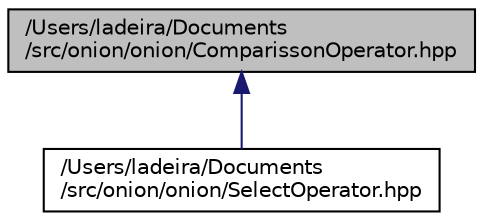digraph "/Users/ladeira/Documents/src/onion/onion/ComparissonOperator.hpp"
{
 // LATEX_PDF_SIZE
  edge [fontname="Helvetica",fontsize="10",labelfontname="Helvetica",labelfontsize="10"];
  node [fontname="Helvetica",fontsize="10",shape=record];
  Node1 [label="/Users/ladeira/Documents\l/src/onion/onion/ComparissonOperator.hpp",height=0.2,width=0.4,color="black", fillcolor="grey75", style="filled", fontcolor="black",tooltip="This header introduces the facilities for the abstraction comparisson of objects."];
  Node1 -> Node2 [dir="back",color="midnightblue",fontsize="10",style="solid",fontname="Helvetica"];
  Node2 [label="/Users/ladeira/Documents\l/src/onion/onion/SelectOperator.hpp",height=0.2,width=0.4,color="black", fillcolor="white", style="filled",URL="$_select_operator_8hpp.html",tooltip="This header introduces the SelectOperator class interface."];
}

